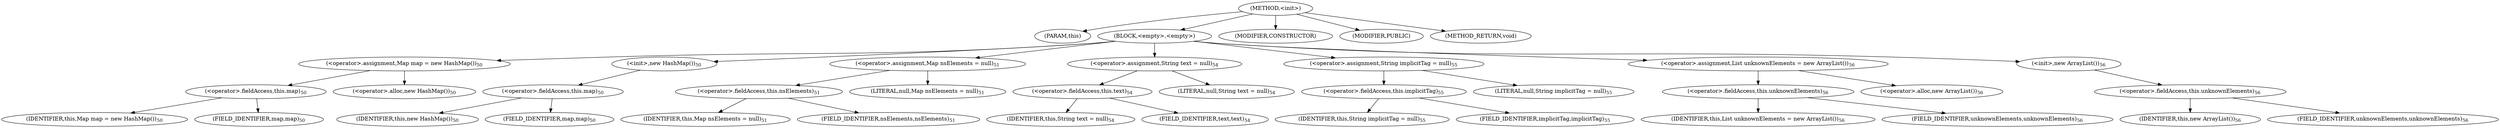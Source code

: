 digraph "&lt;init&gt;" {  
"1216" [label = <(METHOD,&lt;init&gt;)> ]
"1217" [label = <(PARAM,this)> ]
"1218" [label = <(BLOCK,&lt;empty&gt;,&lt;empty&gt;)> ]
"1219" [label = <(&lt;operator&gt;.assignment,Map map = new HashMap())<SUB>50</SUB>> ]
"1220" [label = <(&lt;operator&gt;.fieldAccess,this.map)<SUB>50</SUB>> ]
"1221" [label = <(IDENTIFIER,this,Map map = new HashMap())<SUB>50</SUB>> ]
"1222" [label = <(FIELD_IDENTIFIER,map,map)<SUB>50</SUB>> ]
"1223" [label = <(&lt;operator&gt;.alloc,new HashMap())<SUB>50</SUB>> ]
"1224" [label = <(&lt;init&gt;,new HashMap())<SUB>50</SUB>> ]
"1225" [label = <(&lt;operator&gt;.fieldAccess,this.map)<SUB>50</SUB>> ]
"1226" [label = <(IDENTIFIER,this,new HashMap())<SUB>50</SUB>> ]
"1227" [label = <(FIELD_IDENTIFIER,map,map)<SUB>50</SUB>> ]
"1228" [label = <(&lt;operator&gt;.assignment,Map nsElements = null)<SUB>51</SUB>> ]
"1229" [label = <(&lt;operator&gt;.fieldAccess,this.nsElements)<SUB>51</SUB>> ]
"1230" [label = <(IDENTIFIER,this,Map nsElements = null)<SUB>51</SUB>> ]
"1231" [label = <(FIELD_IDENTIFIER,nsElements,nsElements)<SUB>51</SUB>> ]
"1232" [label = <(LITERAL,null,Map nsElements = null)<SUB>51</SUB>> ]
"1233" [label = <(&lt;operator&gt;.assignment,String text = null)<SUB>54</SUB>> ]
"1234" [label = <(&lt;operator&gt;.fieldAccess,this.text)<SUB>54</SUB>> ]
"1235" [label = <(IDENTIFIER,this,String text = null)<SUB>54</SUB>> ]
"1236" [label = <(FIELD_IDENTIFIER,text,text)<SUB>54</SUB>> ]
"1237" [label = <(LITERAL,null,String text = null)<SUB>54</SUB>> ]
"1238" [label = <(&lt;operator&gt;.assignment,String implicitTag = null)<SUB>55</SUB>> ]
"1239" [label = <(&lt;operator&gt;.fieldAccess,this.implicitTag)<SUB>55</SUB>> ]
"1240" [label = <(IDENTIFIER,this,String implicitTag = null)<SUB>55</SUB>> ]
"1241" [label = <(FIELD_IDENTIFIER,implicitTag,implicitTag)<SUB>55</SUB>> ]
"1242" [label = <(LITERAL,null,String implicitTag = null)<SUB>55</SUB>> ]
"1243" [label = <(&lt;operator&gt;.assignment,List unknownElements = new ArrayList())<SUB>56</SUB>> ]
"1244" [label = <(&lt;operator&gt;.fieldAccess,this.unknownElements)<SUB>56</SUB>> ]
"1245" [label = <(IDENTIFIER,this,List unknownElements = new ArrayList())<SUB>56</SUB>> ]
"1246" [label = <(FIELD_IDENTIFIER,unknownElements,unknownElements)<SUB>56</SUB>> ]
"1247" [label = <(&lt;operator&gt;.alloc,new ArrayList())<SUB>56</SUB>> ]
"1248" [label = <(&lt;init&gt;,new ArrayList())<SUB>56</SUB>> ]
"1249" [label = <(&lt;operator&gt;.fieldAccess,this.unknownElements)<SUB>56</SUB>> ]
"1250" [label = <(IDENTIFIER,this,new ArrayList())<SUB>56</SUB>> ]
"1251" [label = <(FIELD_IDENTIFIER,unknownElements,unknownElements)<SUB>56</SUB>> ]
"1252" [label = <(MODIFIER,CONSTRUCTOR)> ]
"1253" [label = <(MODIFIER,PUBLIC)> ]
"1254" [label = <(METHOD_RETURN,void)> ]
  "1216" -> "1217" 
  "1216" -> "1218" 
  "1216" -> "1252" 
  "1216" -> "1253" 
  "1216" -> "1254" 
  "1218" -> "1219" 
  "1218" -> "1224" 
  "1218" -> "1228" 
  "1218" -> "1233" 
  "1218" -> "1238" 
  "1218" -> "1243" 
  "1218" -> "1248" 
  "1219" -> "1220" 
  "1219" -> "1223" 
  "1220" -> "1221" 
  "1220" -> "1222" 
  "1224" -> "1225" 
  "1225" -> "1226" 
  "1225" -> "1227" 
  "1228" -> "1229" 
  "1228" -> "1232" 
  "1229" -> "1230" 
  "1229" -> "1231" 
  "1233" -> "1234" 
  "1233" -> "1237" 
  "1234" -> "1235" 
  "1234" -> "1236" 
  "1238" -> "1239" 
  "1238" -> "1242" 
  "1239" -> "1240" 
  "1239" -> "1241" 
  "1243" -> "1244" 
  "1243" -> "1247" 
  "1244" -> "1245" 
  "1244" -> "1246" 
  "1248" -> "1249" 
  "1249" -> "1250" 
  "1249" -> "1251" 
}
